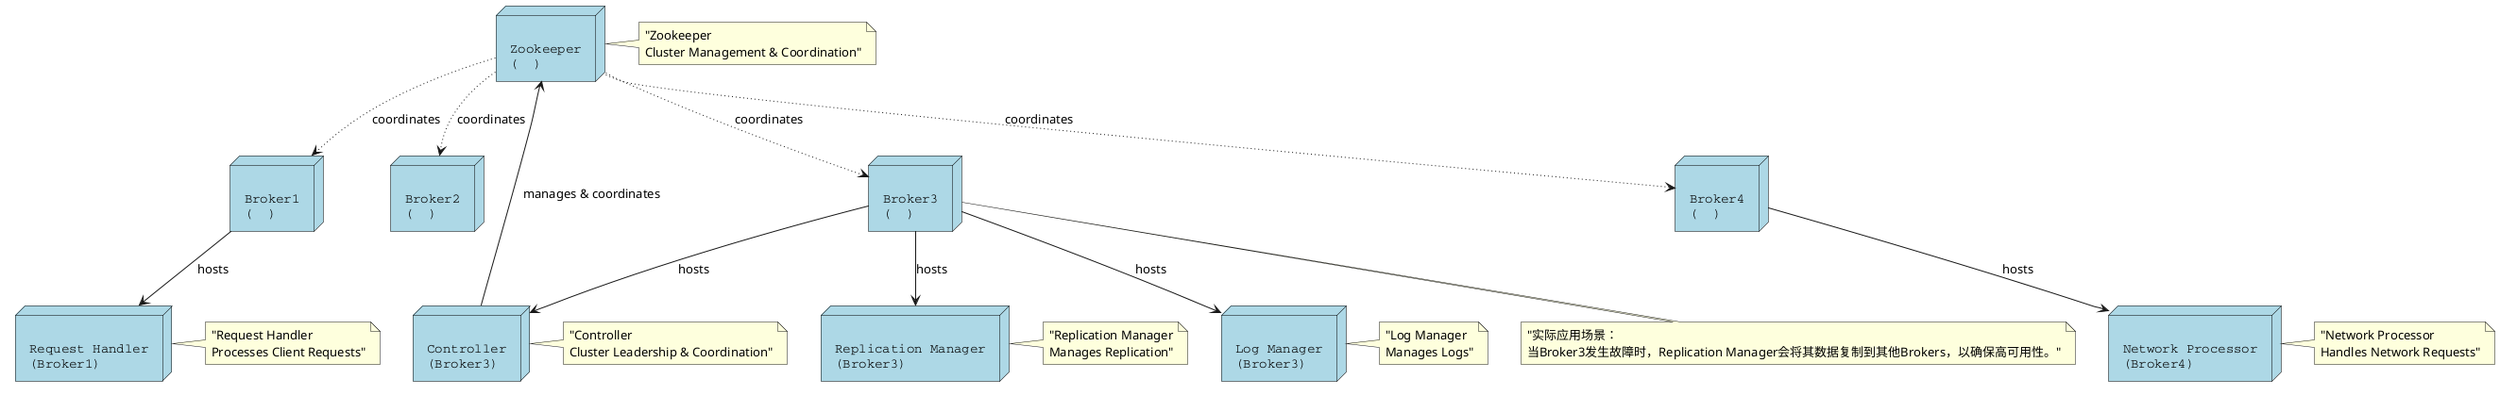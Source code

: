 @startuml
skinparam backgroundColor #EEEEE
skinparam packageStyle rectangle
skinparam node {
    BackgroundColor lightblue
    BorderColor Black
    FontName Courier
}

' Define Brokers and Zookeeper
node "Broker1\n(物理)" as Broker1 << (K,orchid) >>
node "Broker2\n(物理)" as Broker2 << (K,orchid) >>
node "Broker3\n(物理)" as Broker3 << (K,orchid) >>
node "Broker4\n(物理)" as Broker4 << (K,orchid) >>
node "Zookeeper\n(物理)" as Zookeeper << (Z,yellow) >>

' Define internal components
node "Controller\n(Broker3)" as Controller << (C,lightblue) >>
node "Replication Manager\n(Broker3)" as ReplicationManager << (C,lightblue) >>
node "Log Manager\n(Broker3)" as LogManager << (C,lightblue) >>
node "Network Processor\n(Broker4)" as NetworkProcessor << (C,lightblue) >>
node "Request Handler\n(Broker1)" as RequestHandler << (C,lightblue) >>

' Connections
Controller --> Zookeeper : "manages & coordinates"
Broker3 --> Controller : "hosts"
Broker3 --> ReplicationManager : "hosts"
Broker3 --> LogManager : "hosts"
Broker4 --> NetworkProcessor : "hosts"
Broker1 --> RequestHandler : "hosts"

Zookeeper -[dotted]-> Broker1 : "coordinates"
Zookeeper -[dotted]-> Broker2 : "coordinates"
Zookeeper -[dotted]-> Broker3 : "coordinates"
Zookeeper -[dotted]-> Broker4 : "coordinates"

' Annotations for clarity
note right of Zookeeper : "Zookeeper\nCluster Management & Coordination"
note right of Controller : "Controller\nCluster Leadership & Coordination"
note right of ReplicationManager : "Replication Manager\nManages Replication"
note right of LogManager : "Log Manager\nManages Logs"
note right of NetworkProcessor : "Network Processor\nHandles Network Requests"
note right of RequestHandler : "Request Handler\nProcesses Client Requests"

' 示例场景
note bottom of Broker3 : "实际应用场景：\n当Broker3发生故障时，Replication Manager会将其数据复制到其他Brokers，以确保高可用性。"

@enduml
